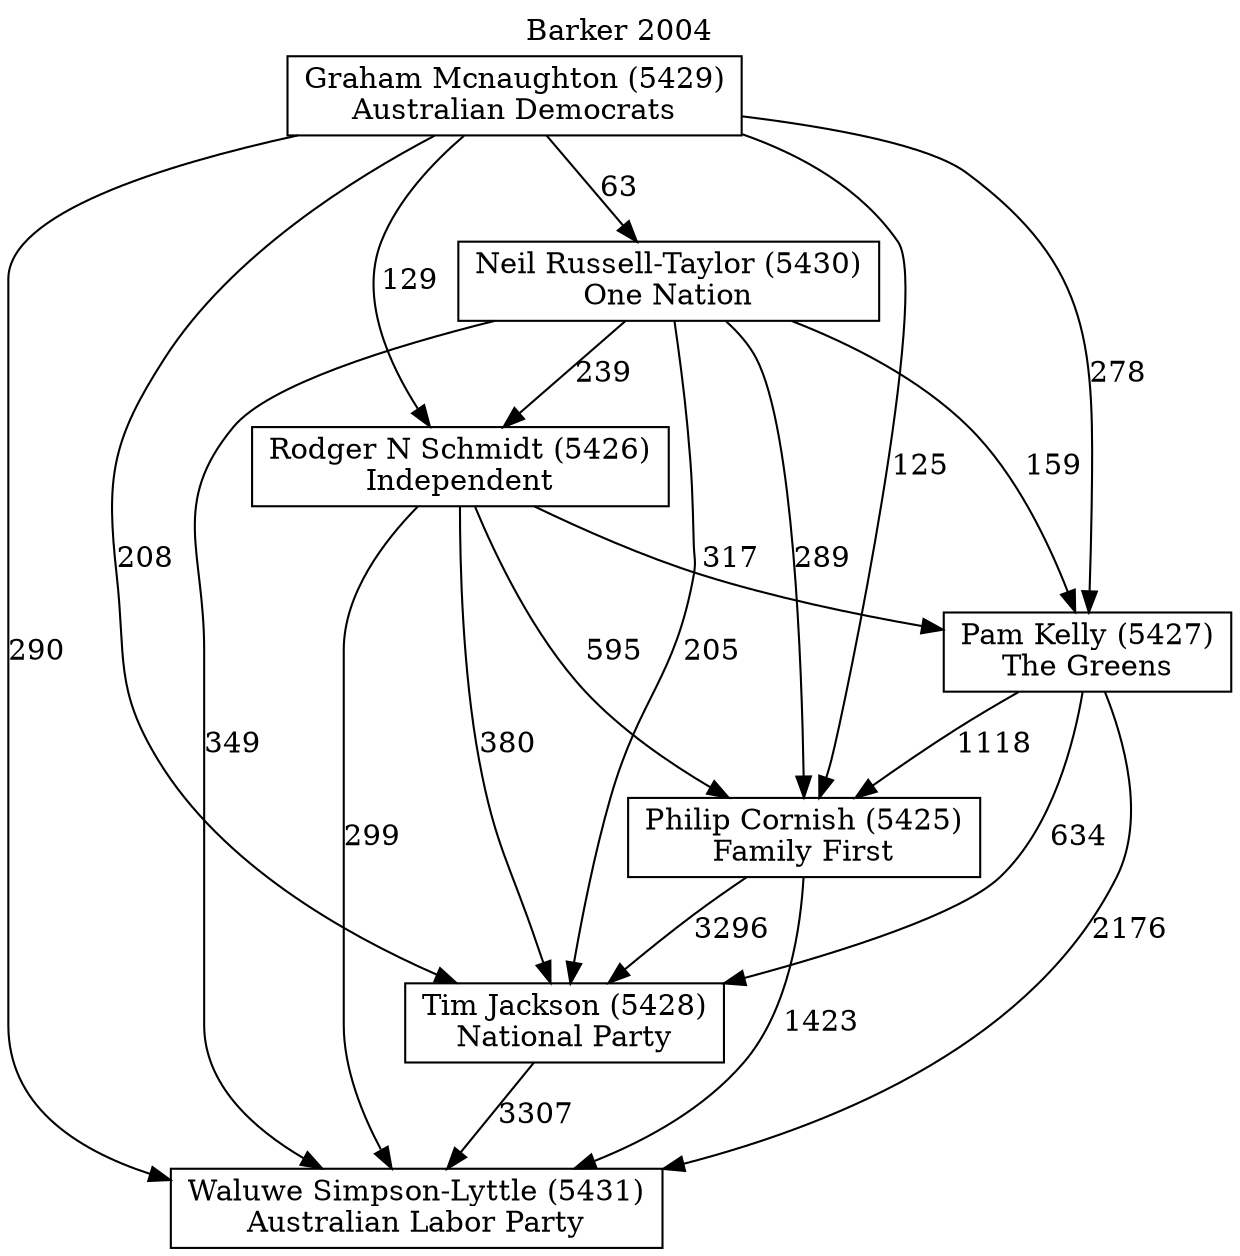 // House preference flow
digraph "Waluwe Simpson-Lyttle (5431)_Barker_2004" {
	graph [label="Barker 2004" labelloc=t mclimit=10]
	node [shape=box]
	"Waluwe Simpson-Lyttle (5431)" [label="Waluwe Simpson-Lyttle (5431)
Australian Labor Party"]
	"Tim Jackson (5428)" [label="Tim Jackson (5428)
National Party"]
	"Philip Cornish (5425)" [label="Philip Cornish (5425)
Family First"]
	"Pam Kelly (5427)" [label="Pam Kelly (5427)
The Greens"]
	"Rodger N Schmidt (5426)" [label="Rodger N Schmidt (5426)
Independent"]
	"Neil Russell-Taylor (5430)" [label="Neil Russell-Taylor (5430)
One Nation"]
	"Graham Mcnaughton (5429)" [label="Graham Mcnaughton (5429)
Australian Democrats"]
	"Tim Jackson (5428)" -> "Waluwe Simpson-Lyttle (5431)" [label=3307]
	"Philip Cornish (5425)" -> "Tim Jackson (5428)" [label=3296]
	"Pam Kelly (5427)" -> "Philip Cornish (5425)" [label=1118]
	"Rodger N Schmidt (5426)" -> "Pam Kelly (5427)" [label=317]
	"Neil Russell-Taylor (5430)" -> "Rodger N Schmidt (5426)" [label=239]
	"Graham Mcnaughton (5429)" -> "Neil Russell-Taylor (5430)" [label=63]
	"Philip Cornish (5425)" -> "Waluwe Simpson-Lyttle (5431)" [label=1423]
	"Pam Kelly (5427)" -> "Waluwe Simpson-Lyttle (5431)" [label=2176]
	"Rodger N Schmidt (5426)" -> "Waluwe Simpson-Lyttle (5431)" [label=299]
	"Neil Russell-Taylor (5430)" -> "Waluwe Simpson-Lyttle (5431)" [label=349]
	"Graham Mcnaughton (5429)" -> "Waluwe Simpson-Lyttle (5431)" [label=290]
	"Graham Mcnaughton (5429)" -> "Rodger N Schmidt (5426)" [label=129]
	"Neil Russell-Taylor (5430)" -> "Pam Kelly (5427)" [label=159]
	"Graham Mcnaughton (5429)" -> "Pam Kelly (5427)" [label=278]
	"Rodger N Schmidt (5426)" -> "Philip Cornish (5425)" [label=595]
	"Neil Russell-Taylor (5430)" -> "Philip Cornish (5425)" [label=289]
	"Graham Mcnaughton (5429)" -> "Philip Cornish (5425)" [label=125]
	"Pam Kelly (5427)" -> "Tim Jackson (5428)" [label=634]
	"Rodger N Schmidt (5426)" -> "Tim Jackson (5428)" [label=380]
	"Neil Russell-Taylor (5430)" -> "Tim Jackson (5428)" [label=205]
	"Graham Mcnaughton (5429)" -> "Tim Jackson (5428)" [label=208]
}
